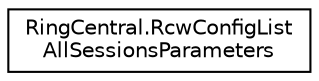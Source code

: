 digraph "Graphical Class Hierarchy"
{
 // LATEX_PDF_SIZE
  edge [fontname="Helvetica",fontsize="10",labelfontname="Helvetica",labelfontsize="10"];
  node [fontname="Helvetica",fontsize="10",shape=record];
  rankdir="LR";
  Node0 [label="RingCentral.RcwConfigList\lAllSessionsParameters",height=0.2,width=0.4,color="black", fillcolor="white", style="filled",URL="$classRingCentral_1_1RcwConfigListAllSessionsParameters.html",tooltip="Query parameters for operation rcwConfigListAllSessions"];
}
